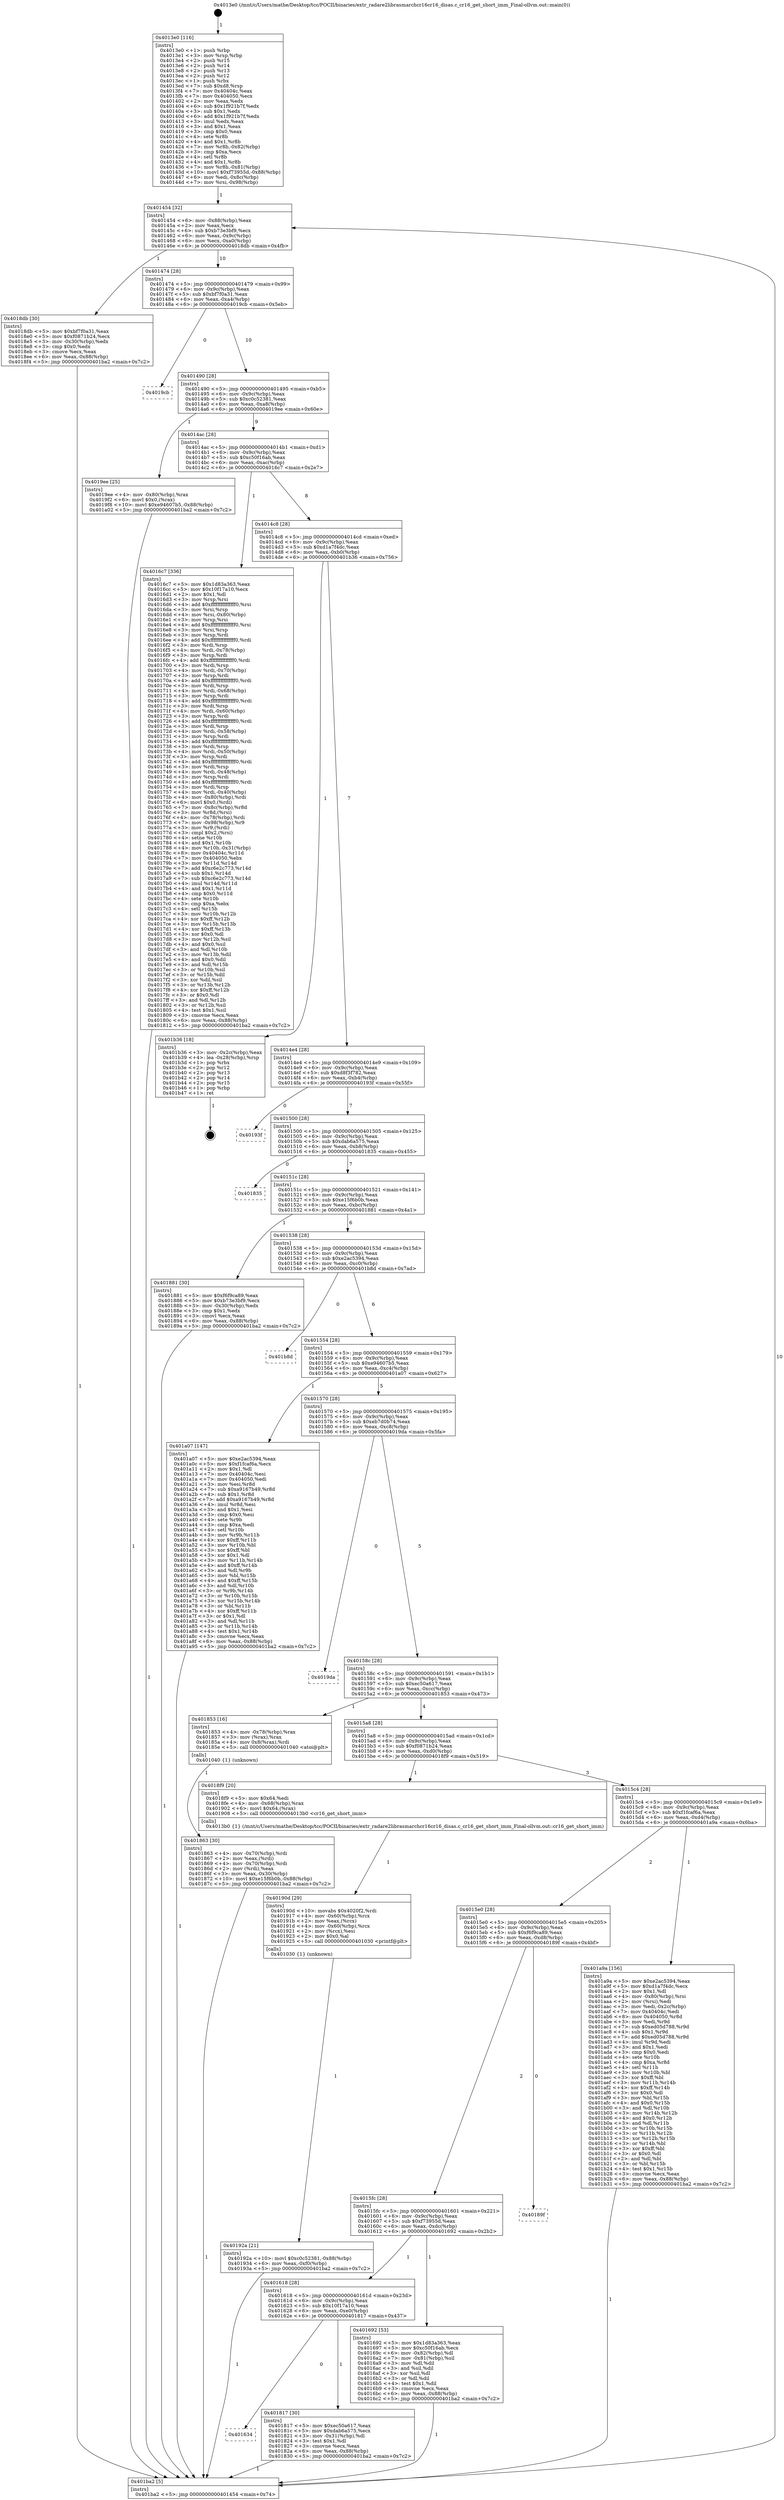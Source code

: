 digraph "0x4013e0" {
  label = "0x4013e0 (/mnt/c/Users/mathe/Desktop/tcc/POCII/binaries/extr_radare2librasmarchcr16cr16_disas.c_cr16_get_short_imm_Final-ollvm.out::main(0))"
  labelloc = "t"
  node[shape=record]

  Entry [label="",width=0.3,height=0.3,shape=circle,fillcolor=black,style=filled]
  "0x401454" [label="{
     0x401454 [32]\l
     | [instrs]\l
     &nbsp;&nbsp;0x401454 \<+6\>: mov -0x88(%rbp),%eax\l
     &nbsp;&nbsp;0x40145a \<+2\>: mov %eax,%ecx\l
     &nbsp;&nbsp;0x40145c \<+6\>: sub $0xb73e3bf9,%ecx\l
     &nbsp;&nbsp;0x401462 \<+6\>: mov %eax,-0x9c(%rbp)\l
     &nbsp;&nbsp;0x401468 \<+6\>: mov %ecx,-0xa0(%rbp)\l
     &nbsp;&nbsp;0x40146e \<+6\>: je 00000000004018db \<main+0x4fb\>\l
  }"]
  "0x4018db" [label="{
     0x4018db [30]\l
     | [instrs]\l
     &nbsp;&nbsp;0x4018db \<+5\>: mov $0xbf7f0a31,%eax\l
     &nbsp;&nbsp;0x4018e0 \<+5\>: mov $0xf0871b24,%ecx\l
     &nbsp;&nbsp;0x4018e5 \<+3\>: mov -0x30(%rbp),%edx\l
     &nbsp;&nbsp;0x4018e8 \<+3\>: cmp $0x0,%edx\l
     &nbsp;&nbsp;0x4018eb \<+3\>: cmove %ecx,%eax\l
     &nbsp;&nbsp;0x4018ee \<+6\>: mov %eax,-0x88(%rbp)\l
     &nbsp;&nbsp;0x4018f4 \<+5\>: jmp 0000000000401ba2 \<main+0x7c2\>\l
  }"]
  "0x401474" [label="{
     0x401474 [28]\l
     | [instrs]\l
     &nbsp;&nbsp;0x401474 \<+5\>: jmp 0000000000401479 \<main+0x99\>\l
     &nbsp;&nbsp;0x401479 \<+6\>: mov -0x9c(%rbp),%eax\l
     &nbsp;&nbsp;0x40147f \<+5\>: sub $0xbf7f0a31,%eax\l
     &nbsp;&nbsp;0x401484 \<+6\>: mov %eax,-0xa4(%rbp)\l
     &nbsp;&nbsp;0x40148a \<+6\>: je 00000000004019cb \<main+0x5eb\>\l
  }"]
  Exit [label="",width=0.3,height=0.3,shape=circle,fillcolor=black,style=filled,peripheries=2]
  "0x4019cb" [label="{
     0x4019cb\l
  }", style=dashed]
  "0x401490" [label="{
     0x401490 [28]\l
     | [instrs]\l
     &nbsp;&nbsp;0x401490 \<+5\>: jmp 0000000000401495 \<main+0xb5\>\l
     &nbsp;&nbsp;0x401495 \<+6\>: mov -0x9c(%rbp),%eax\l
     &nbsp;&nbsp;0x40149b \<+5\>: sub $0xc0c52381,%eax\l
     &nbsp;&nbsp;0x4014a0 \<+6\>: mov %eax,-0xa8(%rbp)\l
     &nbsp;&nbsp;0x4014a6 \<+6\>: je 00000000004019ee \<main+0x60e\>\l
  }"]
  "0x40192a" [label="{
     0x40192a [21]\l
     | [instrs]\l
     &nbsp;&nbsp;0x40192a \<+10\>: movl $0xc0c52381,-0x88(%rbp)\l
     &nbsp;&nbsp;0x401934 \<+6\>: mov %eax,-0xf0(%rbp)\l
     &nbsp;&nbsp;0x40193a \<+5\>: jmp 0000000000401ba2 \<main+0x7c2\>\l
  }"]
  "0x4019ee" [label="{
     0x4019ee [25]\l
     | [instrs]\l
     &nbsp;&nbsp;0x4019ee \<+4\>: mov -0x80(%rbp),%rax\l
     &nbsp;&nbsp;0x4019f2 \<+6\>: movl $0x0,(%rax)\l
     &nbsp;&nbsp;0x4019f8 \<+10\>: movl $0xe94607b5,-0x88(%rbp)\l
     &nbsp;&nbsp;0x401a02 \<+5\>: jmp 0000000000401ba2 \<main+0x7c2\>\l
  }"]
  "0x4014ac" [label="{
     0x4014ac [28]\l
     | [instrs]\l
     &nbsp;&nbsp;0x4014ac \<+5\>: jmp 00000000004014b1 \<main+0xd1\>\l
     &nbsp;&nbsp;0x4014b1 \<+6\>: mov -0x9c(%rbp),%eax\l
     &nbsp;&nbsp;0x4014b7 \<+5\>: sub $0xc50f16ab,%eax\l
     &nbsp;&nbsp;0x4014bc \<+6\>: mov %eax,-0xac(%rbp)\l
     &nbsp;&nbsp;0x4014c2 \<+6\>: je 00000000004016c7 \<main+0x2e7\>\l
  }"]
  "0x40190d" [label="{
     0x40190d [29]\l
     | [instrs]\l
     &nbsp;&nbsp;0x40190d \<+10\>: movabs $0x4020f2,%rdi\l
     &nbsp;&nbsp;0x401917 \<+4\>: mov -0x60(%rbp),%rcx\l
     &nbsp;&nbsp;0x40191b \<+2\>: mov %eax,(%rcx)\l
     &nbsp;&nbsp;0x40191d \<+4\>: mov -0x60(%rbp),%rcx\l
     &nbsp;&nbsp;0x401921 \<+2\>: mov (%rcx),%esi\l
     &nbsp;&nbsp;0x401923 \<+2\>: mov $0x0,%al\l
     &nbsp;&nbsp;0x401925 \<+5\>: call 0000000000401030 \<printf@plt\>\l
     | [calls]\l
     &nbsp;&nbsp;0x401030 \{1\} (unknown)\l
  }"]
  "0x4016c7" [label="{
     0x4016c7 [336]\l
     | [instrs]\l
     &nbsp;&nbsp;0x4016c7 \<+5\>: mov $0x1d83a363,%eax\l
     &nbsp;&nbsp;0x4016cc \<+5\>: mov $0x10f17a10,%ecx\l
     &nbsp;&nbsp;0x4016d1 \<+2\>: mov $0x1,%dl\l
     &nbsp;&nbsp;0x4016d3 \<+3\>: mov %rsp,%rsi\l
     &nbsp;&nbsp;0x4016d6 \<+4\>: add $0xfffffffffffffff0,%rsi\l
     &nbsp;&nbsp;0x4016da \<+3\>: mov %rsi,%rsp\l
     &nbsp;&nbsp;0x4016dd \<+4\>: mov %rsi,-0x80(%rbp)\l
     &nbsp;&nbsp;0x4016e1 \<+3\>: mov %rsp,%rsi\l
     &nbsp;&nbsp;0x4016e4 \<+4\>: add $0xfffffffffffffff0,%rsi\l
     &nbsp;&nbsp;0x4016e8 \<+3\>: mov %rsi,%rsp\l
     &nbsp;&nbsp;0x4016eb \<+3\>: mov %rsp,%rdi\l
     &nbsp;&nbsp;0x4016ee \<+4\>: add $0xfffffffffffffff0,%rdi\l
     &nbsp;&nbsp;0x4016f2 \<+3\>: mov %rdi,%rsp\l
     &nbsp;&nbsp;0x4016f5 \<+4\>: mov %rdi,-0x78(%rbp)\l
     &nbsp;&nbsp;0x4016f9 \<+3\>: mov %rsp,%rdi\l
     &nbsp;&nbsp;0x4016fc \<+4\>: add $0xfffffffffffffff0,%rdi\l
     &nbsp;&nbsp;0x401700 \<+3\>: mov %rdi,%rsp\l
     &nbsp;&nbsp;0x401703 \<+4\>: mov %rdi,-0x70(%rbp)\l
     &nbsp;&nbsp;0x401707 \<+3\>: mov %rsp,%rdi\l
     &nbsp;&nbsp;0x40170a \<+4\>: add $0xfffffffffffffff0,%rdi\l
     &nbsp;&nbsp;0x40170e \<+3\>: mov %rdi,%rsp\l
     &nbsp;&nbsp;0x401711 \<+4\>: mov %rdi,-0x68(%rbp)\l
     &nbsp;&nbsp;0x401715 \<+3\>: mov %rsp,%rdi\l
     &nbsp;&nbsp;0x401718 \<+4\>: add $0xfffffffffffffff0,%rdi\l
     &nbsp;&nbsp;0x40171c \<+3\>: mov %rdi,%rsp\l
     &nbsp;&nbsp;0x40171f \<+4\>: mov %rdi,-0x60(%rbp)\l
     &nbsp;&nbsp;0x401723 \<+3\>: mov %rsp,%rdi\l
     &nbsp;&nbsp;0x401726 \<+4\>: add $0xfffffffffffffff0,%rdi\l
     &nbsp;&nbsp;0x40172a \<+3\>: mov %rdi,%rsp\l
     &nbsp;&nbsp;0x40172d \<+4\>: mov %rdi,-0x58(%rbp)\l
     &nbsp;&nbsp;0x401731 \<+3\>: mov %rsp,%rdi\l
     &nbsp;&nbsp;0x401734 \<+4\>: add $0xfffffffffffffff0,%rdi\l
     &nbsp;&nbsp;0x401738 \<+3\>: mov %rdi,%rsp\l
     &nbsp;&nbsp;0x40173b \<+4\>: mov %rdi,-0x50(%rbp)\l
     &nbsp;&nbsp;0x40173f \<+3\>: mov %rsp,%rdi\l
     &nbsp;&nbsp;0x401742 \<+4\>: add $0xfffffffffffffff0,%rdi\l
     &nbsp;&nbsp;0x401746 \<+3\>: mov %rdi,%rsp\l
     &nbsp;&nbsp;0x401749 \<+4\>: mov %rdi,-0x48(%rbp)\l
     &nbsp;&nbsp;0x40174d \<+3\>: mov %rsp,%rdi\l
     &nbsp;&nbsp;0x401750 \<+4\>: add $0xfffffffffffffff0,%rdi\l
     &nbsp;&nbsp;0x401754 \<+3\>: mov %rdi,%rsp\l
     &nbsp;&nbsp;0x401757 \<+4\>: mov %rdi,-0x40(%rbp)\l
     &nbsp;&nbsp;0x40175b \<+4\>: mov -0x80(%rbp),%rdi\l
     &nbsp;&nbsp;0x40175f \<+6\>: movl $0x0,(%rdi)\l
     &nbsp;&nbsp;0x401765 \<+7\>: mov -0x8c(%rbp),%r8d\l
     &nbsp;&nbsp;0x40176c \<+3\>: mov %r8d,(%rsi)\l
     &nbsp;&nbsp;0x40176f \<+4\>: mov -0x78(%rbp),%rdi\l
     &nbsp;&nbsp;0x401773 \<+7\>: mov -0x98(%rbp),%r9\l
     &nbsp;&nbsp;0x40177a \<+3\>: mov %r9,(%rdi)\l
     &nbsp;&nbsp;0x40177d \<+3\>: cmpl $0x2,(%rsi)\l
     &nbsp;&nbsp;0x401780 \<+4\>: setne %r10b\l
     &nbsp;&nbsp;0x401784 \<+4\>: and $0x1,%r10b\l
     &nbsp;&nbsp;0x401788 \<+4\>: mov %r10b,-0x31(%rbp)\l
     &nbsp;&nbsp;0x40178c \<+8\>: mov 0x40404c,%r11d\l
     &nbsp;&nbsp;0x401794 \<+7\>: mov 0x404050,%ebx\l
     &nbsp;&nbsp;0x40179b \<+3\>: mov %r11d,%r14d\l
     &nbsp;&nbsp;0x40179e \<+7\>: add $0xc6e2c773,%r14d\l
     &nbsp;&nbsp;0x4017a5 \<+4\>: sub $0x1,%r14d\l
     &nbsp;&nbsp;0x4017a9 \<+7\>: sub $0xc6e2c773,%r14d\l
     &nbsp;&nbsp;0x4017b0 \<+4\>: imul %r14d,%r11d\l
     &nbsp;&nbsp;0x4017b4 \<+4\>: and $0x1,%r11d\l
     &nbsp;&nbsp;0x4017b8 \<+4\>: cmp $0x0,%r11d\l
     &nbsp;&nbsp;0x4017bc \<+4\>: sete %r10b\l
     &nbsp;&nbsp;0x4017c0 \<+3\>: cmp $0xa,%ebx\l
     &nbsp;&nbsp;0x4017c3 \<+4\>: setl %r15b\l
     &nbsp;&nbsp;0x4017c7 \<+3\>: mov %r10b,%r12b\l
     &nbsp;&nbsp;0x4017ca \<+4\>: xor $0xff,%r12b\l
     &nbsp;&nbsp;0x4017ce \<+3\>: mov %r15b,%r13b\l
     &nbsp;&nbsp;0x4017d1 \<+4\>: xor $0xff,%r13b\l
     &nbsp;&nbsp;0x4017d5 \<+3\>: xor $0x0,%dl\l
     &nbsp;&nbsp;0x4017d8 \<+3\>: mov %r12b,%sil\l
     &nbsp;&nbsp;0x4017db \<+4\>: and $0x0,%sil\l
     &nbsp;&nbsp;0x4017df \<+3\>: and %dl,%r10b\l
     &nbsp;&nbsp;0x4017e2 \<+3\>: mov %r13b,%dil\l
     &nbsp;&nbsp;0x4017e5 \<+4\>: and $0x0,%dil\l
     &nbsp;&nbsp;0x4017e9 \<+3\>: and %dl,%r15b\l
     &nbsp;&nbsp;0x4017ec \<+3\>: or %r10b,%sil\l
     &nbsp;&nbsp;0x4017ef \<+3\>: or %r15b,%dil\l
     &nbsp;&nbsp;0x4017f2 \<+3\>: xor %dil,%sil\l
     &nbsp;&nbsp;0x4017f5 \<+3\>: or %r13b,%r12b\l
     &nbsp;&nbsp;0x4017f8 \<+4\>: xor $0xff,%r12b\l
     &nbsp;&nbsp;0x4017fc \<+3\>: or $0x0,%dl\l
     &nbsp;&nbsp;0x4017ff \<+3\>: and %dl,%r12b\l
     &nbsp;&nbsp;0x401802 \<+3\>: or %r12b,%sil\l
     &nbsp;&nbsp;0x401805 \<+4\>: test $0x1,%sil\l
     &nbsp;&nbsp;0x401809 \<+3\>: cmovne %ecx,%eax\l
     &nbsp;&nbsp;0x40180c \<+6\>: mov %eax,-0x88(%rbp)\l
     &nbsp;&nbsp;0x401812 \<+5\>: jmp 0000000000401ba2 \<main+0x7c2\>\l
  }"]
  "0x4014c8" [label="{
     0x4014c8 [28]\l
     | [instrs]\l
     &nbsp;&nbsp;0x4014c8 \<+5\>: jmp 00000000004014cd \<main+0xed\>\l
     &nbsp;&nbsp;0x4014cd \<+6\>: mov -0x9c(%rbp),%eax\l
     &nbsp;&nbsp;0x4014d3 \<+5\>: sub $0xd1a7f4dc,%eax\l
     &nbsp;&nbsp;0x4014d8 \<+6\>: mov %eax,-0xb0(%rbp)\l
     &nbsp;&nbsp;0x4014de \<+6\>: je 0000000000401b36 \<main+0x756\>\l
  }"]
  "0x401863" [label="{
     0x401863 [30]\l
     | [instrs]\l
     &nbsp;&nbsp;0x401863 \<+4\>: mov -0x70(%rbp),%rdi\l
     &nbsp;&nbsp;0x401867 \<+2\>: mov %eax,(%rdi)\l
     &nbsp;&nbsp;0x401869 \<+4\>: mov -0x70(%rbp),%rdi\l
     &nbsp;&nbsp;0x40186d \<+2\>: mov (%rdi),%eax\l
     &nbsp;&nbsp;0x40186f \<+3\>: mov %eax,-0x30(%rbp)\l
     &nbsp;&nbsp;0x401872 \<+10\>: movl $0xe15f6b0b,-0x88(%rbp)\l
     &nbsp;&nbsp;0x40187c \<+5\>: jmp 0000000000401ba2 \<main+0x7c2\>\l
  }"]
  "0x401b36" [label="{
     0x401b36 [18]\l
     | [instrs]\l
     &nbsp;&nbsp;0x401b36 \<+3\>: mov -0x2c(%rbp),%eax\l
     &nbsp;&nbsp;0x401b39 \<+4\>: lea -0x28(%rbp),%rsp\l
     &nbsp;&nbsp;0x401b3d \<+1\>: pop %rbx\l
     &nbsp;&nbsp;0x401b3e \<+2\>: pop %r12\l
     &nbsp;&nbsp;0x401b40 \<+2\>: pop %r13\l
     &nbsp;&nbsp;0x401b42 \<+2\>: pop %r14\l
     &nbsp;&nbsp;0x401b44 \<+2\>: pop %r15\l
     &nbsp;&nbsp;0x401b46 \<+1\>: pop %rbp\l
     &nbsp;&nbsp;0x401b47 \<+1\>: ret\l
  }"]
  "0x4014e4" [label="{
     0x4014e4 [28]\l
     | [instrs]\l
     &nbsp;&nbsp;0x4014e4 \<+5\>: jmp 00000000004014e9 \<main+0x109\>\l
     &nbsp;&nbsp;0x4014e9 \<+6\>: mov -0x9c(%rbp),%eax\l
     &nbsp;&nbsp;0x4014ef \<+5\>: sub $0xd8f3f782,%eax\l
     &nbsp;&nbsp;0x4014f4 \<+6\>: mov %eax,-0xb4(%rbp)\l
     &nbsp;&nbsp;0x4014fa \<+6\>: je 000000000040193f \<main+0x55f\>\l
  }"]
  "0x401634" [label="{
     0x401634\l
  }", style=dashed]
  "0x40193f" [label="{
     0x40193f\l
  }", style=dashed]
  "0x401500" [label="{
     0x401500 [28]\l
     | [instrs]\l
     &nbsp;&nbsp;0x401500 \<+5\>: jmp 0000000000401505 \<main+0x125\>\l
     &nbsp;&nbsp;0x401505 \<+6\>: mov -0x9c(%rbp),%eax\l
     &nbsp;&nbsp;0x40150b \<+5\>: sub $0xdab6a575,%eax\l
     &nbsp;&nbsp;0x401510 \<+6\>: mov %eax,-0xb8(%rbp)\l
     &nbsp;&nbsp;0x401516 \<+6\>: je 0000000000401835 \<main+0x455\>\l
  }"]
  "0x401817" [label="{
     0x401817 [30]\l
     | [instrs]\l
     &nbsp;&nbsp;0x401817 \<+5\>: mov $0xec50a617,%eax\l
     &nbsp;&nbsp;0x40181c \<+5\>: mov $0xdab6a575,%ecx\l
     &nbsp;&nbsp;0x401821 \<+3\>: mov -0x31(%rbp),%dl\l
     &nbsp;&nbsp;0x401824 \<+3\>: test $0x1,%dl\l
     &nbsp;&nbsp;0x401827 \<+3\>: cmovne %ecx,%eax\l
     &nbsp;&nbsp;0x40182a \<+6\>: mov %eax,-0x88(%rbp)\l
     &nbsp;&nbsp;0x401830 \<+5\>: jmp 0000000000401ba2 \<main+0x7c2\>\l
  }"]
  "0x401835" [label="{
     0x401835\l
  }", style=dashed]
  "0x40151c" [label="{
     0x40151c [28]\l
     | [instrs]\l
     &nbsp;&nbsp;0x40151c \<+5\>: jmp 0000000000401521 \<main+0x141\>\l
     &nbsp;&nbsp;0x401521 \<+6\>: mov -0x9c(%rbp),%eax\l
     &nbsp;&nbsp;0x401527 \<+5\>: sub $0xe15f6b0b,%eax\l
     &nbsp;&nbsp;0x40152c \<+6\>: mov %eax,-0xbc(%rbp)\l
     &nbsp;&nbsp;0x401532 \<+6\>: je 0000000000401881 \<main+0x4a1\>\l
  }"]
  "0x4013e0" [label="{
     0x4013e0 [116]\l
     | [instrs]\l
     &nbsp;&nbsp;0x4013e0 \<+1\>: push %rbp\l
     &nbsp;&nbsp;0x4013e1 \<+3\>: mov %rsp,%rbp\l
     &nbsp;&nbsp;0x4013e4 \<+2\>: push %r15\l
     &nbsp;&nbsp;0x4013e6 \<+2\>: push %r14\l
     &nbsp;&nbsp;0x4013e8 \<+2\>: push %r13\l
     &nbsp;&nbsp;0x4013ea \<+2\>: push %r12\l
     &nbsp;&nbsp;0x4013ec \<+1\>: push %rbx\l
     &nbsp;&nbsp;0x4013ed \<+7\>: sub $0xd8,%rsp\l
     &nbsp;&nbsp;0x4013f4 \<+7\>: mov 0x40404c,%eax\l
     &nbsp;&nbsp;0x4013fb \<+7\>: mov 0x404050,%ecx\l
     &nbsp;&nbsp;0x401402 \<+2\>: mov %eax,%edx\l
     &nbsp;&nbsp;0x401404 \<+6\>: sub $0x1f921b7f,%edx\l
     &nbsp;&nbsp;0x40140a \<+3\>: sub $0x1,%edx\l
     &nbsp;&nbsp;0x40140d \<+6\>: add $0x1f921b7f,%edx\l
     &nbsp;&nbsp;0x401413 \<+3\>: imul %edx,%eax\l
     &nbsp;&nbsp;0x401416 \<+3\>: and $0x1,%eax\l
     &nbsp;&nbsp;0x401419 \<+3\>: cmp $0x0,%eax\l
     &nbsp;&nbsp;0x40141c \<+4\>: sete %r8b\l
     &nbsp;&nbsp;0x401420 \<+4\>: and $0x1,%r8b\l
     &nbsp;&nbsp;0x401424 \<+7\>: mov %r8b,-0x82(%rbp)\l
     &nbsp;&nbsp;0x40142b \<+3\>: cmp $0xa,%ecx\l
     &nbsp;&nbsp;0x40142e \<+4\>: setl %r8b\l
     &nbsp;&nbsp;0x401432 \<+4\>: and $0x1,%r8b\l
     &nbsp;&nbsp;0x401436 \<+7\>: mov %r8b,-0x81(%rbp)\l
     &nbsp;&nbsp;0x40143d \<+10\>: movl $0xf73955d,-0x88(%rbp)\l
     &nbsp;&nbsp;0x401447 \<+6\>: mov %edi,-0x8c(%rbp)\l
     &nbsp;&nbsp;0x40144d \<+7\>: mov %rsi,-0x98(%rbp)\l
  }"]
  "0x401881" [label="{
     0x401881 [30]\l
     | [instrs]\l
     &nbsp;&nbsp;0x401881 \<+5\>: mov $0xf6f9ca89,%eax\l
     &nbsp;&nbsp;0x401886 \<+5\>: mov $0xb73e3bf9,%ecx\l
     &nbsp;&nbsp;0x40188b \<+3\>: mov -0x30(%rbp),%edx\l
     &nbsp;&nbsp;0x40188e \<+3\>: cmp $0x1,%edx\l
     &nbsp;&nbsp;0x401891 \<+3\>: cmovl %ecx,%eax\l
     &nbsp;&nbsp;0x401894 \<+6\>: mov %eax,-0x88(%rbp)\l
     &nbsp;&nbsp;0x40189a \<+5\>: jmp 0000000000401ba2 \<main+0x7c2\>\l
  }"]
  "0x401538" [label="{
     0x401538 [28]\l
     | [instrs]\l
     &nbsp;&nbsp;0x401538 \<+5\>: jmp 000000000040153d \<main+0x15d\>\l
     &nbsp;&nbsp;0x40153d \<+6\>: mov -0x9c(%rbp),%eax\l
     &nbsp;&nbsp;0x401543 \<+5\>: sub $0xe2ac5394,%eax\l
     &nbsp;&nbsp;0x401548 \<+6\>: mov %eax,-0xc0(%rbp)\l
     &nbsp;&nbsp;0x40154e \<+6\>: je 0000000000401b8d \<main+0x7ad\>\l
  }"]
  "0x401ba2" [label="{
     0x401ba2 [5]\l
     | [instrs]\l
     &nbsp;&nbsp;0x401ba2 \<+5\>: jmp 0000000000401454 \<main+0x74\>\l
  }"]
  "0x401b8d" [label="{
     0x401b8d\l
  }", style=dashed]
  "0x401554" [label="{
     0x401554 [28]\l
     | [instrs]\l
     &nbsp;&nbsp;0x401554 \<+5\>: jmp 0000000000401559 \<main+0x179\>\l
     &nbsp;&nbsp;0x401559 \<+6\>: mov -0x9c(%rbp),%eax\l
     &nbsp;&nbsp;0x40155f \<+5\>: sub $0xe94607b5,%eax\l
     &nbsp;&nbsp;0x401564 \<+6\>: mov %eax,-0xc4(%rbp)\l
     &nbsp;&nbsp;0x40156a \<+6\>: je 0000000000401a07 \<main+0x627\>\l
  }"]
  "0x401618" [label="{
     0x401618 [28]\l
     | [instrs]\l
     &nbsp;&nbsp;0x401618 \<+5\>: jmp 000000000040161d \<main+0x23d\>\l
     &nbsp;&nbsp;0x40161d \<+6\>: mov -0x9c(%rbp),%eax\l
     &nbsp;&nbsp;0x401623 \<+5\>: sub $0x10f17a10,%eax\l
     &nbsp;&nbsp;0x401628 \<+6\>: mov %eax,-0xe0(%rbp)\l
     &nbsp;&nbsp;0x40162e \<+6\>: je 0000000000401817 \<main+0x437\>\l
  }"]
  "0x401a07" [label="{
     0x401a07 [147]\l
     | [instrs]\l
     &nbsp;&nbsp;0x401a07 \<+5\>: mov $0xe2ac5394,%eax\l
     &nbsp;&nbsp;0x401a0c \<+5\>: mov $0xf1fcaf6a,%ecx\l
     &nbsp;&nbsp;0x401a11 \<+2\>: mov $0x1,%dl\l
     &nbsp;&nbsp;0x401a13 \<+7\>: mov 0x40404c,%esi\l
     &nbsp;&nbsp;0x401a1a \<+7\>: mov 0x404050,%edi\l
     &nbsp;&nbsp;0x401a21 \<+3\>: mov %esi,%r8d\l
     &nbsp;&nbsp;0x401a24 \<+7\>: sub $0xa9167b49,%r8d\l
     &nbsp;&nbsp;0x401a2b \<+4\>: sub $0x1,%r8d\l
     &nbsp;&nbsp;0x401a2f \<+7\>: add $0xa9167b49,%r8d\l
     &nbsp;&nbsp;0x401a36 \<+4\>: imul %r8d,%esi\l
     &nbsp;&nbsp;0x401a3a \<+3\>: and $0x1,%esi\l
     &nbsp;&nbsp;0x401a3d \<+3\>: cmp $0x0,%esi\l
     &nbsp;&nbsp;0x401a40 \<+4\>: sete %r9b\l
     &nbsp;&nbsp;0x401a44 \<+3\>: cmp $0xa,%edi\l
     &nbsp;&nbsp;0x401a47 \<+4\>: setl %r10b\l
     &nbsp;&nbsp;0x401a4b \<+3\>: mov %r9b,%r11b\l
     &nbsp;&nbsp;0x401a4e \<+4\>: xor $0xff,%r11b\l
     &nbsp;&nbsp;0x401a52 \<+3\>: mov %r10b,%bl\l
     &nbsp;&nbsp;0x401a55 \<+3\>: xor $0xff,%bl\l
     &nbsp;&nbsp;0x401a58 \<+3\>: xor $0x1,%dl\l
     &nbsp;&nbsp;0x401a5b \<+3\>: mov %r11b,%r14b\l
     &nbsp;&nbsp;0x401a5e \<+4\>: and $0xff,%r14b\l
     &nbsp;&nbsp;0x401a62 \<+3\>: and %dl,%r9b\l
     &nbsp;&nbsp;0x401a65 \<+3\>: mov %bl,%r15b\l
     &nbsp;&nbsp;0x401a68 \<+4\>: and $0xff,%r15b\l
     &nbsp;&nbsp;0x401a6c \<+3\>: and %dl,%r10b\l
     &nbsp;&nbsp;0x401a6f \<+3\>: or %r9b,%r14b\l
     &nbsp;&nbsp;0x401a72 \<+3\>: or %r10b,%r15b\l
     &nbsp;&nbsp;0x401a75 \<+3\>: xor %r15b,%r14b\l
     &nbsp;&nbsp;0x401a78 \<+3\>: or %bl,%r11b\l
     &nbsp;&nbsp;0x401a7b \<+4\>: xor $0xff,%r11b\l
     &nbsp;&nbsp;0x401a7f \<+3\>: or $0x1,%dl\l
     &nbsp;&nbsp;0x401a82 \<+3\>: and %dl,%r11b\l
     &nbsp;&nbsp;0x401a85 \<+3\>: or %r11b,%r14b\l
     &nbsp;&nbsp;0x401a88 \<+4\>: test $0x1,%r14b\l
     &nbsp;&nbsp;0x401a8c \<+3\>: cmovne %ecx,%eax\l
     &nbsp;&nbsp;0x401a8f \<+6\>: mov %eax,-0x88(%rbp)\l
     &nbsp;&nbsp;0x401a95 \<+5\>: jmp 0000000000401ba2 \<main+0x7c2\>\l
  }"]
  "0x401570" [label="{
     0x401570 [28]\l
     | [instrs]\l
     &nbsp;&nbsp;0x401570 \<+5\>: jmp 0000000000401575 \<main+0x195\>\l
     &nbsp;&nbsp;0x401575 \<+6\>: mov -0x9c(%rbp),%eax\l
     &nbsp;&nbsp;0x40157b \<+5\>: sub $0xeb7d0b74,%eax\l
     &nbsp;&nbsp;0x401580 \<+6\>: mov %eax,-0xc8(%rbp)\l
     &nbsp;&nbsp;0x401586 \<+6\>: je 00000000004019da \<main+0x5fa\>\l
  }"]
  "0x401692" [label="{
     0x401692 [53]\l
     | [instrs]\l
     &nbsp;&nbsp;0x401692 \<+5\>: mov $0x1d83a363,%eax\l
     &nbsp;&nbsp;0x401697 \<+5\>: mov $0xc50f16ab,%ecx\l
     &nbsp;&nbsp;0x40169c \<+6\>: mov -0x82(%rbp),%dl\l
     &nbsp;&nbsp;0x4016a2 \<+7\>: mov -0x81(%rbp),%sil\l
     &nbsp;&nbsp;0x4016a9 \<+3\>: mov %dl,%dil\l
     &nbsp;&nbsp;0x4016ac \<+3\>: and %sil,%dil\l
     &nbsp;&nbsp;0x4016af \<+3\>: xor %sil,%dl\l
     &nbsp;&nbsp;0x4016b2 \<+3\>: or %dl,%dil\l
     &nbsp;&nbsp;0x4016b5 \<+4\>: test $0x1,%dil\l
     &nbsp;&nbsp;0x4016b9 \<+3\>: cmovne %ecx,%eax\l
     &nbsp;&nbsp;0x4016bc \<+6\>: mov %eax,-0x88(%rbp)\l
     &nbsp;&nbsp;0x4016c2 \<+5\>: jmp 0000000000401ba2 \<main+0x7c2\>\l
  }"]
  "0x4019da" [label="{
     0x4019da\l
  }", style=dashed]
  "0x40158c" [label="{
     0x40158c [28]\l
     | [instrs]\l
     &nbsp;&nbsp;0x40158c \<+5\>: jmp 0000000000401591 \<main+0x1b1\>\l
     &nbsp;&nbsp;0x401591 \<+6\>: mov -0x9c(%rbp),%eax\l
     &nbsp;&nbsp;0x401597 \<+5\>: sub $0xec50a617,%eax\l
     &nbsp;&nbsp;0x40159c \<+6\>: mov %eax,-0xcc(%rbp)\l
     &nbsp;&nbsp;0x4015a2 \<+6\>: je 0000000000401853 \<main+0x473\>\l
  }"]
  "0x4015fc" [label="{
     0x4015fc [28]\l
     | [instrs]\l
     &nbsp;&nbsp;0x4015fc \<+5\>: jmp 0000000000401601 \<main+0x221\>\l
     &nbsp;&nbsp;0x401601 \<+6\>: mov -0x9c(%rbp),%eax\l
     &nbsp;&nbsp;0x401607 \<+5\>: sub $0xf73955d,%eax\l
     &nbsp;&nbsp;0x40160c \<+6\>: mov %eax,-0xdc(%rbp)\l
     &nbsp;&nbsp;0x401612 \<+6\>: je 0000000000401692 \<main+0x2b2\>\l
  }"]
  "0x401853" [label="{
     0x401853 [16]\l
     | [instrs]\l
     &nbsp;&nbsp;0x401853 \<+4\>: mov -0x78(%rbp),%rax\l
     &nbsp;&nbsp;0x401857 \<+3\>: mov (%rax),%rax\l
     &nbsp;&nbsp;0x40185a \<+4\>: mov 0x8(%rax),%rdi\l
     &nbsp;&nbsp;0x40185e \<+5\>: call 0000000000401040 \<atoi@plt\>\l
     | [calls]\l
     &nbsp;&nbsp;0x401040 \{1\} (unknown)\l
  }"]
  "0x4015a8" [label="{
     0x4015a8 [28]\l
     | [instrs]\l
     &nbsp;&nbsp;0x4015a8 \<+5\>: jmp 00000000004015ad \<main+0x1cd\>\l
     &nbsp;&nbsp;0x4015ad \<+6\>: mov -0x9c(%rbp),%eax\l
     &nbsp;&nbsp;0x4015b3 \<+5\>: sub $0xf0871b24,%eax\l
     &nbsp;&nbsp;0x4015b8 \<+6\>: mov %eax,-0xd0(%rbp)\l
     &nbsp;&nbsp;0x4015be \<+6\>: je 00000000004018f9 \<main+0x519\>\l
  }"]
  "0x40189f" [label="{
     0x40189f\l
  }", style=dashed]
  "0x4018f9" [label="{
     0x4018f9 [20]\l
     | [instrs]\l
     &nbsp;&nbsp;0x4018f9 \<+5\>: mov $0x64,%edi\l
     &nbsp;&nbsp;0x4018fe \<+4\>: mov -0x68(%rbp),%rax\l
     &nbsp;&nbsp;0x401902 \<+6\>: movl $0x64,(%rax)\l
     &nbsp;&nbsp;0x401908 \<+5\>: call 00000000004013b0 \<cr16_get_short_imm\>\l
     | [calls]\l
     &nbsp;&nbsp;0x4013b0 \{1\} (/mnt/c/Users/mathe/Desktop/tcc/POCII/binaries/extr_radare2librasmarchcr16cr16_disas.c_cr16_get_short_imm_Final-ollvm.out::cr16_get_short_imm)\l
  }"]
  "0x4015c4" [label="{
     0x4015c4 [28]\l
     | [instrs]\l
     &nbsp;&nbsp;0x4015c4 \<+5\>: jmp 00000000004015c9 \<main+0x1e9\>\l
     &nbsp;&nbsp;0x4015c9 \<+6\>: mov -0x9c(%rbp),%eax\l
     &nbsp;&nbsp;0x4015cf \<+5\>: sub $0xf1fcaf6a,%eax\l
     &nbsp;&nbsp;0x4015d4 \<+6\>: mov %eax,-0xd4(%rbp)\l
     &nbsp;&nbsp;0x4015da \<+6\>: je 0000000000401a9a \<main+0x6ba\>\l
  }"]
  "0x4015e0" [label="{
     0x4015e0 [28]\l
     | [instrs]\l
     &nbsp;&nbsp;0x4015e0 \<+5\>: jmp 00000000004015e5 \<main+0x205\>\l
     &nbsp;&nbsp;0x4015e5 \<+6\>: mov -0x9c(%rbp),%eax\l
     &nbsp;&nbsp;0x4015eb \<+5\>: sub $0xf6f9ca89,%eax\l
     &nbsp;&nbsp;0x4015f0 \<+6\>: mov %eax,-0xd8(%rbp)\l
     &nbsp;&nbsp;0x4015f6 \<+6\>: je 000000000040189f \<main+0x4bf\>\l
  }"]
  "0x401a9a" [label="{
     0x401a9a [156]\l
     | [instrs]\l
     &nbsp;&nbsp;0x401a9a \<+5\>: mov $0xe2ac5394,%eax\l
     &nbsp;&nbsp;0x401a9f \<+5\>: mov $0xd1a7f4dc,%ecx\l
     &nbsp;&nbsp;0x401aa4 \<+2\>: mov $0x1,%dl\l
     &nbsp;&nbsp;0x401aa6 \<+4\>: mov -0x80(%rbp),%rsi\l
     &nbsp;&nbsp;0x401aaa \<+2\>: mov (%rsi),%edi\l
     &nbsp;&nbsp;0x401aac \<+3\>: mov %edi,-0x2c(%rbp)\l
     &nbsp;&nbsp;0x401aaf \<+7\>: mov 0x40404c,%edi\l
     &nbsp;&nbsp;0x401ab6 \<+8\>: mov 0x404050,%r8d\l
     &nbsp;&nbsp;0x401abe \<+3\>: mov %edi,%r9d\l
     &nbsp;&nbsp;0x401ac1 \<+7\>: sub $0xed05d788,%r9d\l
     &nbsp;&nbsp;0x401ac8 \<+4\>: sub $0x1,%r9d\l
     &nbsp;&nbsp;0x401acc \<+7\>: add $0xed05d788,%r9d\l
     &nbsp;&nbsp;0x401ad3 \<+4\>: imul %r9d,%edi\l
     &nbsp;&nbsp;0x401ad7 \<+3\>: and $0x1,%edi\l
     &nbsp;&nbsp;0x401ada \<+3\>: cmp $0x0,%edi\l
     &nbsp;&nbsp;0x401add \<+4\>: sete %r10b\l
     &nbsp;&nbsp;0x401ae1 \<+4\>: cmp $0xa,%r8d\l
     &nbsp;&nbsp;0x401ae5 \<+4\>: setl %r11b\l
     &nbsp;&nbsp;0x401ae9 \<+3\>: mov %r10b,%bl\l
     &nbsp;&nbsp;0x401aec \<+3\>: xor $0xff,%bl\l
     &nbsp;&nbsp;0x401aef \<+3\>: mov %r11b,%r14b\l
     &nbsp;&nbsp;0x401af2 \<+4\>: xor $0xff,%r14b\l
     &nbsp;&nbsp;0x401af6 \<+3\>: xor $0x0,%dl\l
     &nbsp;&nbsp;0x401af9 \<+3\>: mov %bl,%r15b\l
     &nbsp;&nbsp;0x401afc \<+4\>: and $0x0,%r15b\l
     &nbsp;&nbsp;0x401b00 \<+3\>: and %dl,%r10b\l
     &nbsp;&nbsp;0x401b03 \<+3\>: mov %r14b,%r12b\l
     &nbsp;&nbsp;0x401b06 \<+4\>: and $0x0,%r12b\l
     &nbsp;&nbsp;0x401b0a \<+3\>: and %dl,%r11b\l
     &nbsp;&nbsp;0x401b0d \<+3\>: or %r10b,%r15b\l
     &nbsp;&nbsp;0x401b10 \<+3\>: or %r11b,%r12b\l
     &nbsp;&nbsp;0x401b13 \<+3\>: xor %r12b,%r15b\l
     &nbsp;&nbsp;0x401b16 \<+3\>: or %r14b,%bl\l
     &nbsp;&nbsp;0x401b19 \<+3\>: xor $0xff,%bl\l
     &nbsp;&nbsp;0x401b1c \<+3\>: or $0x0,%dl\l
     &nbsp;&nbsp;0x401b1f \<+2\>: and %dl,%bl\l
     &nbsp;&nbsp;0x401b21 \<+3\>: or %bl,%r15b\l
     &nbsp;&nbsp;0x401b24 \<+4\>: test $0x1,%r15b\l
     &nbsp;&nbsp;0x401b28 \<+3\>: cmovne %ecx,%eax\l
     &nbsp;&nbsp;0x401b2b \<+6\>: mov %eax,-0x88(%rbp)\l
     &nbsp;&nbsp;0x401b31 \<+5\>: jmp 0000000000401ba2 \<main+0x7c2\>\l
  }"]
  Entry -> "0x4013e0" [label=" 1"]
  "0x401454" -> "0x4018db" [label=" 1"]
  "0x401454" -> "0x401474" [label=" 10"]
  "0x401b36" -> Exit [label=" 1"]
  "0x401474" -> "0x4019cb" [label=" 0"]
  "0x401474" -> "0x401490" [label=" 10"]
  "0x401a9a" -> "0x401ba2" [label=" 1"]
  "0x401490" -> "0x4019ee" [label=" 1"]
  "0x401490" -> "0x4014ac" [label=" 9"]
  "0x401a07" -> "0x401ba2" [label=" 1"]
  "0x4014ac" -> "0x4016c7" [label=" 1"]
  "0x4014ac" -> "0x4014c8" [label=" 8"]
  "0x4019ee" -> "0x401ba2" [label=" 1"]
  "0x4014c8" -> "0x401b36" [label=" 1"]
  "0x4014c8" -> "0x4014e4" [label=" 7"]
  "0x40192a" -> "0x401ba2" [label=" 1"]
  "0x4014e4" -> "0x40193f" [label=" 0"]
  "0x4014e4" -> "0x401500" [label=" 7"]
  "0x40190d" -> "0x40192a" [label=" 1"]
  "0x401500" -> "0x401835" [label=" 0"]
  "0x401500" -> "0x40151c" [label=" 7"]
  "0x4018f9" -> "0x40190d" [label=" 1"]
  "0x40151c" -> "0x401881" [label=" 1"]
  "0x40151c" -> "0x401538" [label=" 6"]
  "0x401863" -> "0x401ba2" [label=" 1"]
  "0x401538" -> "0x401b8d" [label=" 0"]
  "0x401538" -> "0x401554" [label=" 6"]
  "0x401853" -> "0x401863" [label=" 1"]
  "0x401554" -> "0x401a07" [label=" 1"]
  "0x401554" -> "0x401570" [label=" 5"]
  "0x401817" -> "0x401ba2" [label=" 1"]
  "0x401570" -> "0x4019da" [label=" 0"]
  "0x401570" -> "0x40158c" [label=" 5"]
  "0x401618" -> "0x401634" [label=" 0"]
  "0x40158c" -> "0x401853" [label=" 1"]
  "0x40158c" -> "0x4015a8" [label=" 4"]
  "0x4018db" -> "0x401ba2" [label=" 1"]
  "0x4015a8" -> "0x4018f9" [label=" 1"]
  "0x4015a8" -> "0x4015c4" [label=" 3"]
  "0x4016c7" -> "0x401ba2" [label=" 1"]
  "0x4015c4" -> "0x401a9a" [label=" 1"]
  "0x4015c4" -> "0x4015e0" [label=" 2"]
  "0x401881" -> "0x401ba2" [label=" 1"]
  "0x4015e0" -> "0x40189f" [label=" 0"]
  "0x4015e0" -> "0x4015fc" [label=" 2"]
  "0x401618" -> "0x401817" [label=" 1"]
  "0x4015fc" -> "0x401692" [label=" 1"]
  "0x4015fc" -> "0x401618" [label=" 1"]
  "0x401692" -> "0x401ba2" [label=" 1"]
  "0x4013e0" -> "0x401454" [label=" 1"]
  "0x401ba2" -> "0x401454" [label=" 10"]
}
